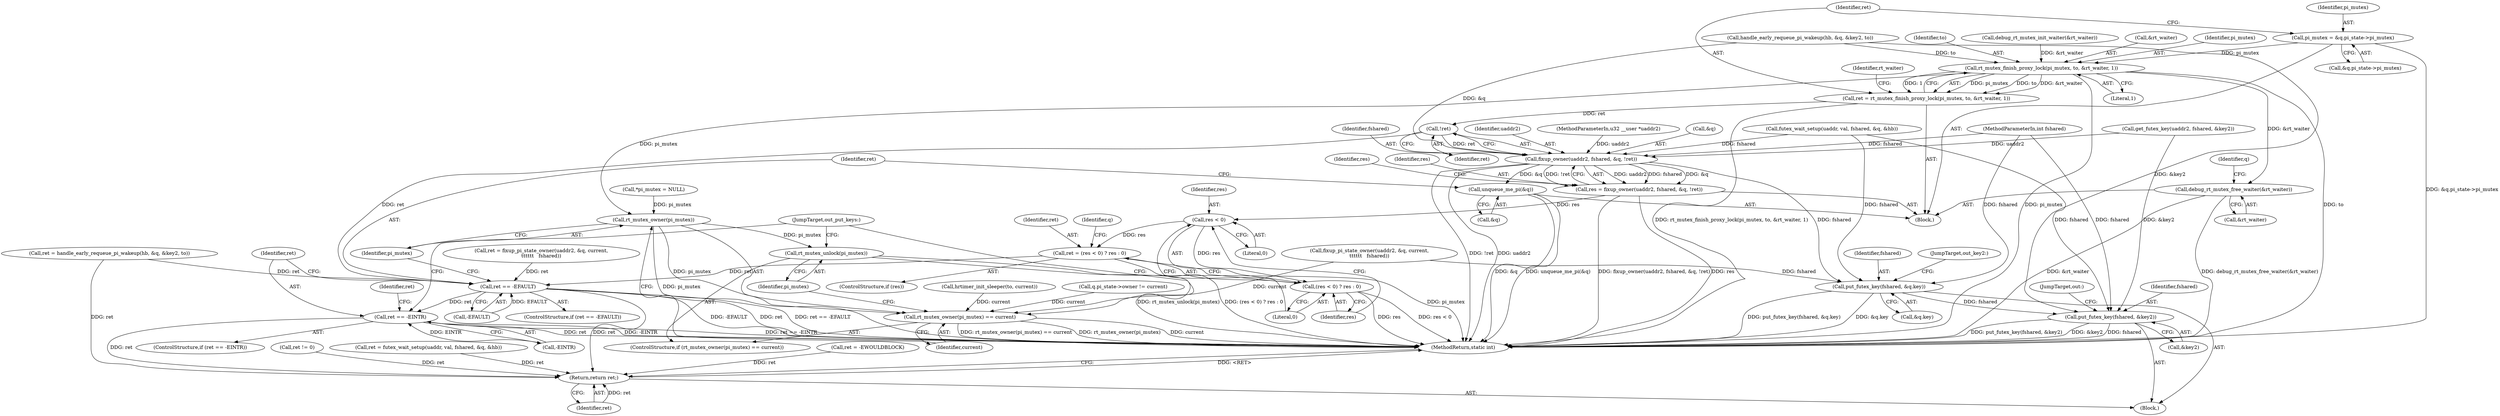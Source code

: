 digraph "0_linux_7ada876a8703f23befbb20a7465a702ee39b1704_0@API" {
"1000301" [label="(Call,pi_mutex = &q.pi_state->pi_mutex)"];
"1000311" [label="(Call,rt_mutex_finish_proxy_lock(pi_mutex, to, &rt_waiter, 1))"];
"1000309" [label="(Call,ret = rt_mutex_finish_proxy_lock(pi_mutex, to, &rt_waiter, 1))"];
"1000331" [label="(Call,!ret)"];
"1000326" [label="(Call,fixup_owner(uaddr2, fshared, &q, !ret))"];
"1000324" [label="(Call,res = fixup_owner(uaddr2, fshared, &q, !ret))"];
"1000338" [label="(Call,res < 0)"];
"1000335" [label="(Call,ret = (res < 0) ? res : 0)"];
"1000347" [label="(Call,ret == -EFAULT)"];
"1000361" [label="(Call,ret == -EINTR)"];
"1000396" [label="(Return,return ret;)"];
"1000337" [label="(Call,(res < 0) ? res : 0)"];
"1000343" [label="(Call,unqueue_me_pi(&q))"];
"1000371" [label="(Call,put_futex_key(fshared, &q.key))"];
"1000378" [label="(Call,put_futex_key(fshared, &key2))"];
"1000317" [label="(Call,debug_rt_mutex_free_waiter(&rt_waiter))"];
"1000354" [label="(Call,rt_mutex_owner(pi_mutex))"];
"1000353" [label="(Call,rt_mutex_owner(pi_mutex) == current)"];
"1000357" [label="(Call,rt_mutex_unlock(pi_mutex))"];
"1000327" [label="(Identifier,uaddr2)"];
"1000348" [label="(Identifier,ret)"];
"1000325" [label="(Identifier,res)"];
"1000326" [label="(Call,fixup_owner(uaddr2, fshared, &q, !ret))"];
"1000382" [label="(JumpTarget,out:)"];
"1000370" [label="(JumpTarget,out_put_keys:)"];
"1000355" [label="(Identifier,pi_mutex)"];
"1000243" [label="(Call,handle_early_requeue_pi_wakeup(hb, &q, &key2, to))"];
"1000316" [label="(Literal,1)"];
"1000319" [label="(Identifier,rt_waiter)"];
"1000220" [label="(Call,futex_wait_setup(uaddr, val, fshared, &q, &hb))"];
"1000345" [label="(Identifier,q)"];
"1000349" [label="(Call,-EFAULT)"];
"1000311" [label="(Call,rt_mutex_finish_proxy_lock(pi_mutex, to, &rt_waiter, 1))"];
"1000281" [label="(Call,ret = fixup_pi_state_owner(uaddr2, &q, current,\n\t\t\t\t\t\t   fshared))"];
"1000314" [label="(Call,&rt_waiter)"];
"1000362" [label="(Identifier,ret)"];
"1000334" [label="(Identifier,res)"];
"1000335" [label="(Call,ret = (res < 0) ? res : 0)"];
"1000294" [label="(Block,)"];
"1000367" [label="(Identifier,ret)"];
"1000366" [label="(Call,ret = -EWOULDBLOCK)"];
"1000331" [label="(Call,!ret)"];
"1000398" [label="(MethodReturn,static int)"];
"1000371" [label="(Call,put_futex_key(fshared, &q.key))"];
"1000360" [label="(ControlStructure,if (ret == -EINTR))"];
"1000332" [label="(Identifier,ret)"];
"1000373" [label="(Call,&q.key)"];
"1000372" [label="(Identifier,fshared)"];
"1000303" [label="(Call,&q.pi_state->pi_mutex)"];
"1000301" [label="(Call,pi_mutex = &q.pi_state->pi_mutex)"];
"1000380" [label="(Call,&key2)"];
"1000340" [label="(Literal,0)"];
"1000120" [label="(Block,)"];
"1000353" [label="(Call,rt_mutex_owner(pi_mutex) == current)"];
"1000119" [label="(MethodParameterIn,u32 __user *uaddr2)"];
"1000337" [label="(Call,(res < 0) ? res : 0)"];
"1000309" [label="(Call,ret = rt_mutex_finish_proxy_lock(pi_mutex, to, &rt_waiter, 1))"];
"1000354" [label="(Call,rt_mutex_owner(pi_mutex))"];
"1000346" [label="(ControlStructure,if (ret == -EFAULT))"];
"1000312" [label="(Identifier,pi_mutex)"];
"1000396" [label="(Return,return ret;)"];
"1000341" [label="(Identifier,res)"];
"1000159" [label="(Call,hrtimer_init_sleeper(to, current))"];
"1000344" [label="(Call,&q)"];
"1000377" [label="(JumpTarget,out_key2:)"];
"1000322" [label="(Identifier,q)"];
"1000397" [label="(Identifier,ret)"];
"1000347" [label="(Call,ret == -EFAULT)"];
"1000329" [label="(Call,&q)"];
"1000241" [label="(Call,ret = handle_early_requeue_pi_wakeup(hb, &q, &key2, to))"];
"1000338" [label="(Call,res < 0)"];
"1000128" [label="(Call,*pi_mutex = NULL)"];
"1000269" [label="(Call,q.pi_state->owner != current)"];
"1000358" [label="(Identifier,pi_mutex)"];
"1000283" [label="(Call,fixup_pi_state_owner(uaddr2, &q, current,\n\t\t\t\t\t\t   fshared))"];
"1000343" [label="(Call,unqueue_me_pi(&q))"];
"1000313" [label="(Identifier,to)"];
"1000114" [label="(MethodParameterIn,int fshared)"];
"1000192" [label="(Call,ret != 0)"];
"1000357" [label="(Call,rt_mutex_unlock(pi_mutex))"];
"1000333" [label="(ControlStructure,if (res))"];
"1000361" [label="(Call,ret == -EINTR)"];
"1000317" [label="(Call,debug_rt_mutex_free_waiter(&rt_waiter))"];
"1000339" [label="(Identifier,res)"];
"1000336" [label="(Identifier,ret)"];
"1000218" [label="(Call,ret = futex_wait_setup(uaddr, val, fshared, &q, &hb))"];
"1000356" [label="(Identifier,current)"];
"1000172" [label="(Call,debug_rt_mutex_init_waiter(&rt_waiter))"];
"1000328" [label="(Identifier,fshared)"];
"1000185" [label="(Call,get_futex_key(uaddr2, fshared, &key2))"];
"1000363" [label="(Call,-EINTR)"];
"1000378" [label="(Call,put_futex_key(fshared, &key2))"];
"1000310" [label="(Identifier,ret)"];
"1000302" [label="(Identifier,pi_mutex)"];
"1000342" [label="(Literal,0)"];
"1000379" [label="(Identifier,fshared)"];
"1000324" [label="(Call,res = fixup_owner(uaddr2, fshared, &q, !ret))"];
"1000318" [label="(Call,&rt_waiter)"];
"1000352" [label="(ControlStructure,if (rt_mutex_owner(pi_mutex) == current))"];
"1000301" -> "1000294"  [label="AST: "];
"1000301" -> "1000303"  [label="CFG: "];
"1000302" -> "1000301"  [label="AST: "];
"1000303" -> "1000301"  [label="AST: "];
"1000310" -> "1000301"  [label="CFG: "];
"1000301" -> "1000398"  [label="DDG: &q.pi_state->pi_mutex"];
"1000301" -> "1000311"  [label="DDG: pi_mutex"];
"1000311" -> "1000309"  [label="AST: "];
"1000311" -> "1000316"  [label="CFG: "];
"1000312" -> "1000311"  [label="AST: "];
"1000313" -> "1000311"  [label="AST: "];
"1000314" -> "1000311"  [label="AST: "];
"1000316" -> "1000311"  [label="AST: "];
"1000309" -> "1000311"  [label="CFG: "];
"1000311" -> "1000398"  [label="DDG: pi_mutex"];
"1000311" -> "1000398"  [label="DDG: to"];
"1000311" -> "1000309"  [label="DDG: pi_mutex"];
"1000311" -> "1000309"  [label="DDG: to"];
"1000311" -> "1000309"  [label="DDG: &rt_waiter"];
"1000311" -> "1000309"  [label="DDG: 1"];
"1000243" -> "1000311"  [label="DDG: to"];
"1000172" -> "1000311"  [label="DDG: &rt_waiter"];
"1000311" -> "1000317"  [label="DDG: &rt_waiter"];
"1000311" -> "1000354"  [label="DDG: pi_mutex"];
"1000309" -> "1000294"  [label="AST: "];
"1000310" -> "1000309"  [label="AST: "];
"1000319" -> "1000309"  [label="CFG: "];
"1000309" -> "1000398"  [label="DDG: rt_mutex_finish_proxy_lock(pi_mutex, to, &rt_waiter, 1)"];
"1000309" -> "1000331"  [label="DDG: ret"];
"1000331" -> "1000326"  [label="AST: "];
"1000331" -> "1000332"  [label="CFG: "];
"1000332" -> "1000331"  [label="AST: "];
"1000326" -> "1000331"  [label="CFG: "];
"1000331" -> "1000326"  [label="DDG: ret"];
"1000331" -> "1000347"  [label="DDG: ret"];
"1000326" -> "1000324"  [label="AST: "];
"1000327" -> "1000326"  [label="AST: "];
"1000328" -> "1000326"  [label="AST: "];
"1000329" -> "1000326"  [label="AST: "];
"1000324" -> "1000326"  [label="CFG: "];
"1000326" -> "1000398"  [label="DDG: !ret"];
"1000326" -> "1000398"  [label="DDG: uaddr2"];
"1000326" -> "1000324"  [label="DDG: uaddr2"];
"1000326" -> "1000324"  [label="DDG: fshared"];
"1000326" -> "1000324"  [label="DDG: &q"];
"1000326" -> "1000324"  [label="DDG: !ret"];
"1000185" -> "1000326"  [label="DDG: uaddr2"];
"1000119" -> "1000326"  [label="DDG: uaddr2"];
"1000220" -> "1000326"  [label="DDG: fshared"];
"1000114" -> "1000326"  [label="DDG: fshared"];
"1000243" -> "1000326"  [label="DDG: &q"];
"1000326" -> "1000343"  [label="DDG: &q"];
"1000326" -> "1000371"  [label="DDG: fshared"];
"1000324" -> "1000294"  [label="AST: "];
"1000325" -> "1000324"  [label="AST: "];
"1000334" -> "1000324"  [label="CFG: "];
"1000324" -> "1000398"  [label="DDG: fixup_owner(uaddr2, fshared, &q, !ret)"];
"1000324" -> "1000398"  [label="DDG: res"];
"1000324" -> "1000338"  [label="DDG: res"];
"1000338" -> "1000337"  [label="AST: "];
"1000338" -> "1000340"  [label="CFG: "];
"1000339" -> "1000338"  [label="AST: "];
"1000340" -> "1000338"  [label="AST: "];
"1000341" -> "1000338"  [label="CFG: "];
"1000342" -> "1000338"  [label="CFG: "];
"1000338" -> "1000335"  [label="DDG: res"];
"1000338" -> "1000337"  [label="DDG: res"];
"1000335" -> "1000333"  [label="AST: "];
"1000335" -> "1000337"  [label="CFG: "];
"1000336" -> "1000335"  [label="AST: "];
"1000337" -> "1000335"  [label="AST: "];
"1000345" -> "1000335"  [label="CFG: "];
"1000335" -> "1000398"  [label="DDG: (res < 0) ? res : 0"];
"1000335" -> "1000347"  [label="DDG: ret"];
"1000347" -> "1000346"  [label="AST: "];
"1000347" -> "1000349"  [label="CFG: "];
"1000348" -> "1000347"  [label="AST: "];
"1000349" -> "1000347"  [label="AST: "];
"1000355" -> "1000347"  [label="CFG: "];
"1000362" -> "1000347"  [label="CFG: "];
"1000347" -> "1000398"  [label="DDG: -EFAULT"];
"1000347" -> "1000398"  [label="DDG: ret"];
"1000347" -> "1000398"  [label="DDG: ret == -EFAULT"];
"1000281" -> "1000347"  [label="DDG: ret"];
"1000241" -> "1000347"  [label="DDG: ret"];
"1000349" -> "1000347"  [label="DDG: EFAULT"];
"1000347" -> "1000361"  [label="DDG: ret"];
"1000347" -> "1000396"  [label="DDG: ret"];
"1000361" -> "1000360"  [label="AST: "];
"1000361" -> "1000363"  [label="CFG: "];
"1000362" -> "1000361"  [label="AST: "];
"1000363" -> "1000361"  [label="AST: "];
"1000367" -> "1000361"  [label="CFG: "];
"1000370" -> "1000361"  [label="CFG: "];
"1000361" -> "1000398"  [label="DDG: ret == -EINTR"];
"1000361" -> "1000398"  [label="DDG: ret"];
"1000361" -> "1000398"  [label="DDG: -EINTR"];
"1000363" -> "1000361"  [label="DDG: EINTR"];
"1000361" -> "1000396"  [label="DDG: ret"];
"1000396" -> "1000120"  [label="AST: "];
"1000396" -> "1000397"  [label="CFG: "];
"1000397" -> "1000396"  [label="AST: "];
"1000398" -> "1000396"  [label="CFG: "];
"1000396" -> "1000398"  [label="DDG: <RET>"];
"1000397" -> "1000396"  [label="DDG: ret"];
"1000218" -> "1000396"  [label="DDG: ret"];
"1000366" -> "1000396"  [label="DDG: ret"];
"1000192" -> "1000396"  [label="DDG: ret"];
"1000241" -> "1000396"  [label="DDG: ret"];
"1000337" -> "1000341"  [label="CFG: "];
"1000337" -> "1000342"  [label="CFG: "];
"1000341" -> "1000337"  [label="AST: "];
"1000342" -> "1000337"  [label="AST: "];
"1000337" -> "1000398"  [label="DDG: res < 0"];
"1000337" -> "1000398"  [label="DDG: res"];
"1000343" -> "1000294"  [label="AST: "];
"1000343" -> "1000344"  [label="CFG: "];
"1000344" -> "1000343"  [label="AST: "];
"1000348" -> "1000343"  [label="CFG: "];
"1000343" -> "1000398"  [label="DDG: &q"];
"1000343" -> "1000398"  [label="DDG: unqueue_me_pi(&q)"];
"1000371" -> "1000120"  [label="AST: "];
"1000371" -> "1000373"  [label="CFG: "];
"1000372" -> "1000371"  [label="AST: "];
"1000373" -> "1000371"  [label="AST: "];
"1000377" -> "1000371"  [label="CFG: "];
"1000371" -> "1000398"  [label="DDG: &q.key"];
"1000371" -> "1000398"  [label="DDG: put_futex_key(fshared, &q.key)"];
"1000220" -> "1000371"  [label="DDG: fshared"];
"1000283" -> "1000371"  [label="DDG: fshared"];
"1000114" -> "1000371"  [label="DDG: fshared"];
"1000371" -> "1000378"  [label="DDG: fshared"];
"1000378" -> "1000120"  [label="AST: "];
"1000378" -> "1000380"  [label="CFG: "];
"1000379" -> "1000378"  [label="AST: "];
"1000380" -> "1000378"  [label="AST: "];
"1000382" -> "1000378"  [label="CFG: "];
"1000378" -> "1000398"  [label="DDG: &key2"];
"1000378" -> "1000398"  [label="DDG: fshared"];
"1000378" -> "1000398"  [label="DDG: put_futex_key(fshared, &key2)"];
"1000220" -> "1000378"  [label="DDG: fshared"];
"1000114" -> "1000378"  [label="DDG: fshared"];
"1000243" -> "1000378"  [label="DDG: &key2"];
"1000185" -> "1000378"  [label="DDG: &key2"];
"1000317" -> "1000294"  [label="AST: "];
"1000317" -> "1000318"  [label="CFG: "];
"1000318" -> "1000317"  [label="AST: "];
"1000322" -> "1000317"  [label="CFG: "];
"1000317" -> "1000398"  [label="DDG: &rt_waiter"];
"1000317" -> "1000398"  [label="DDG: debug_rt_mutex_free_waiter(&rt_waiter)"];
"1000354" -> "1000353"  [label="AST: "];
"1000354" -> "1000355"  [label="CFG: "];
"1000355" -> "1000354"  [label="AST: "];
"1000356" -> "1000354"  [label="CFG: "];
"1000354" -> "1000398"  [label="DDG: pi_mutex"];
"1000354" -> "1000353"  [label="DDG: pi_mutex"];
"1000128" -> "1000354"  [label="DDG: pi_mutex"];
"1000354" -> "1000357"  [label="DDG: pi_mutex"];
"1000353" -> "1000352"  [label="AST: "];
"1000353" -> "1000356"  [label="CFG: "];
"1000356" -> "1000353"  [label="AST: "];
"1000358" -> "1000353"  [label="CFG: "];
"1000370" -> "1000353"  [label="CFG: "];
"1000353" -> "1000398"  [label="DDG: current"];
"1000353" -> "1000398"  [label="DDG: rt_mutex_owner(pi_mutex) == current"];
"1000353" -> "1000398"  [label="DDG: rt_mutex_owner(pi_mutex)"];
"1000269" -> "1000353"  [label="DDG: current"];
"1000283" -> "1000353"  [label="DDG: current"];
"1000159" -> "1000353"  [label="DDG: current"];
"1000357" -> "1000352"  [label="AST: "];
"1000357" -> "1000358"  [label="CFG: "];
"1000358" -> "1000357"  [label="AST: "];
"1000370" -> "1000357"  [label="CFG: "];
"1000357" -> "1000398"  [label="DDG: rt_mutex_unlock(pi_mutex)"];
"1000357" -> "1000398"  [label="DDG: pi_mutex"];
}
